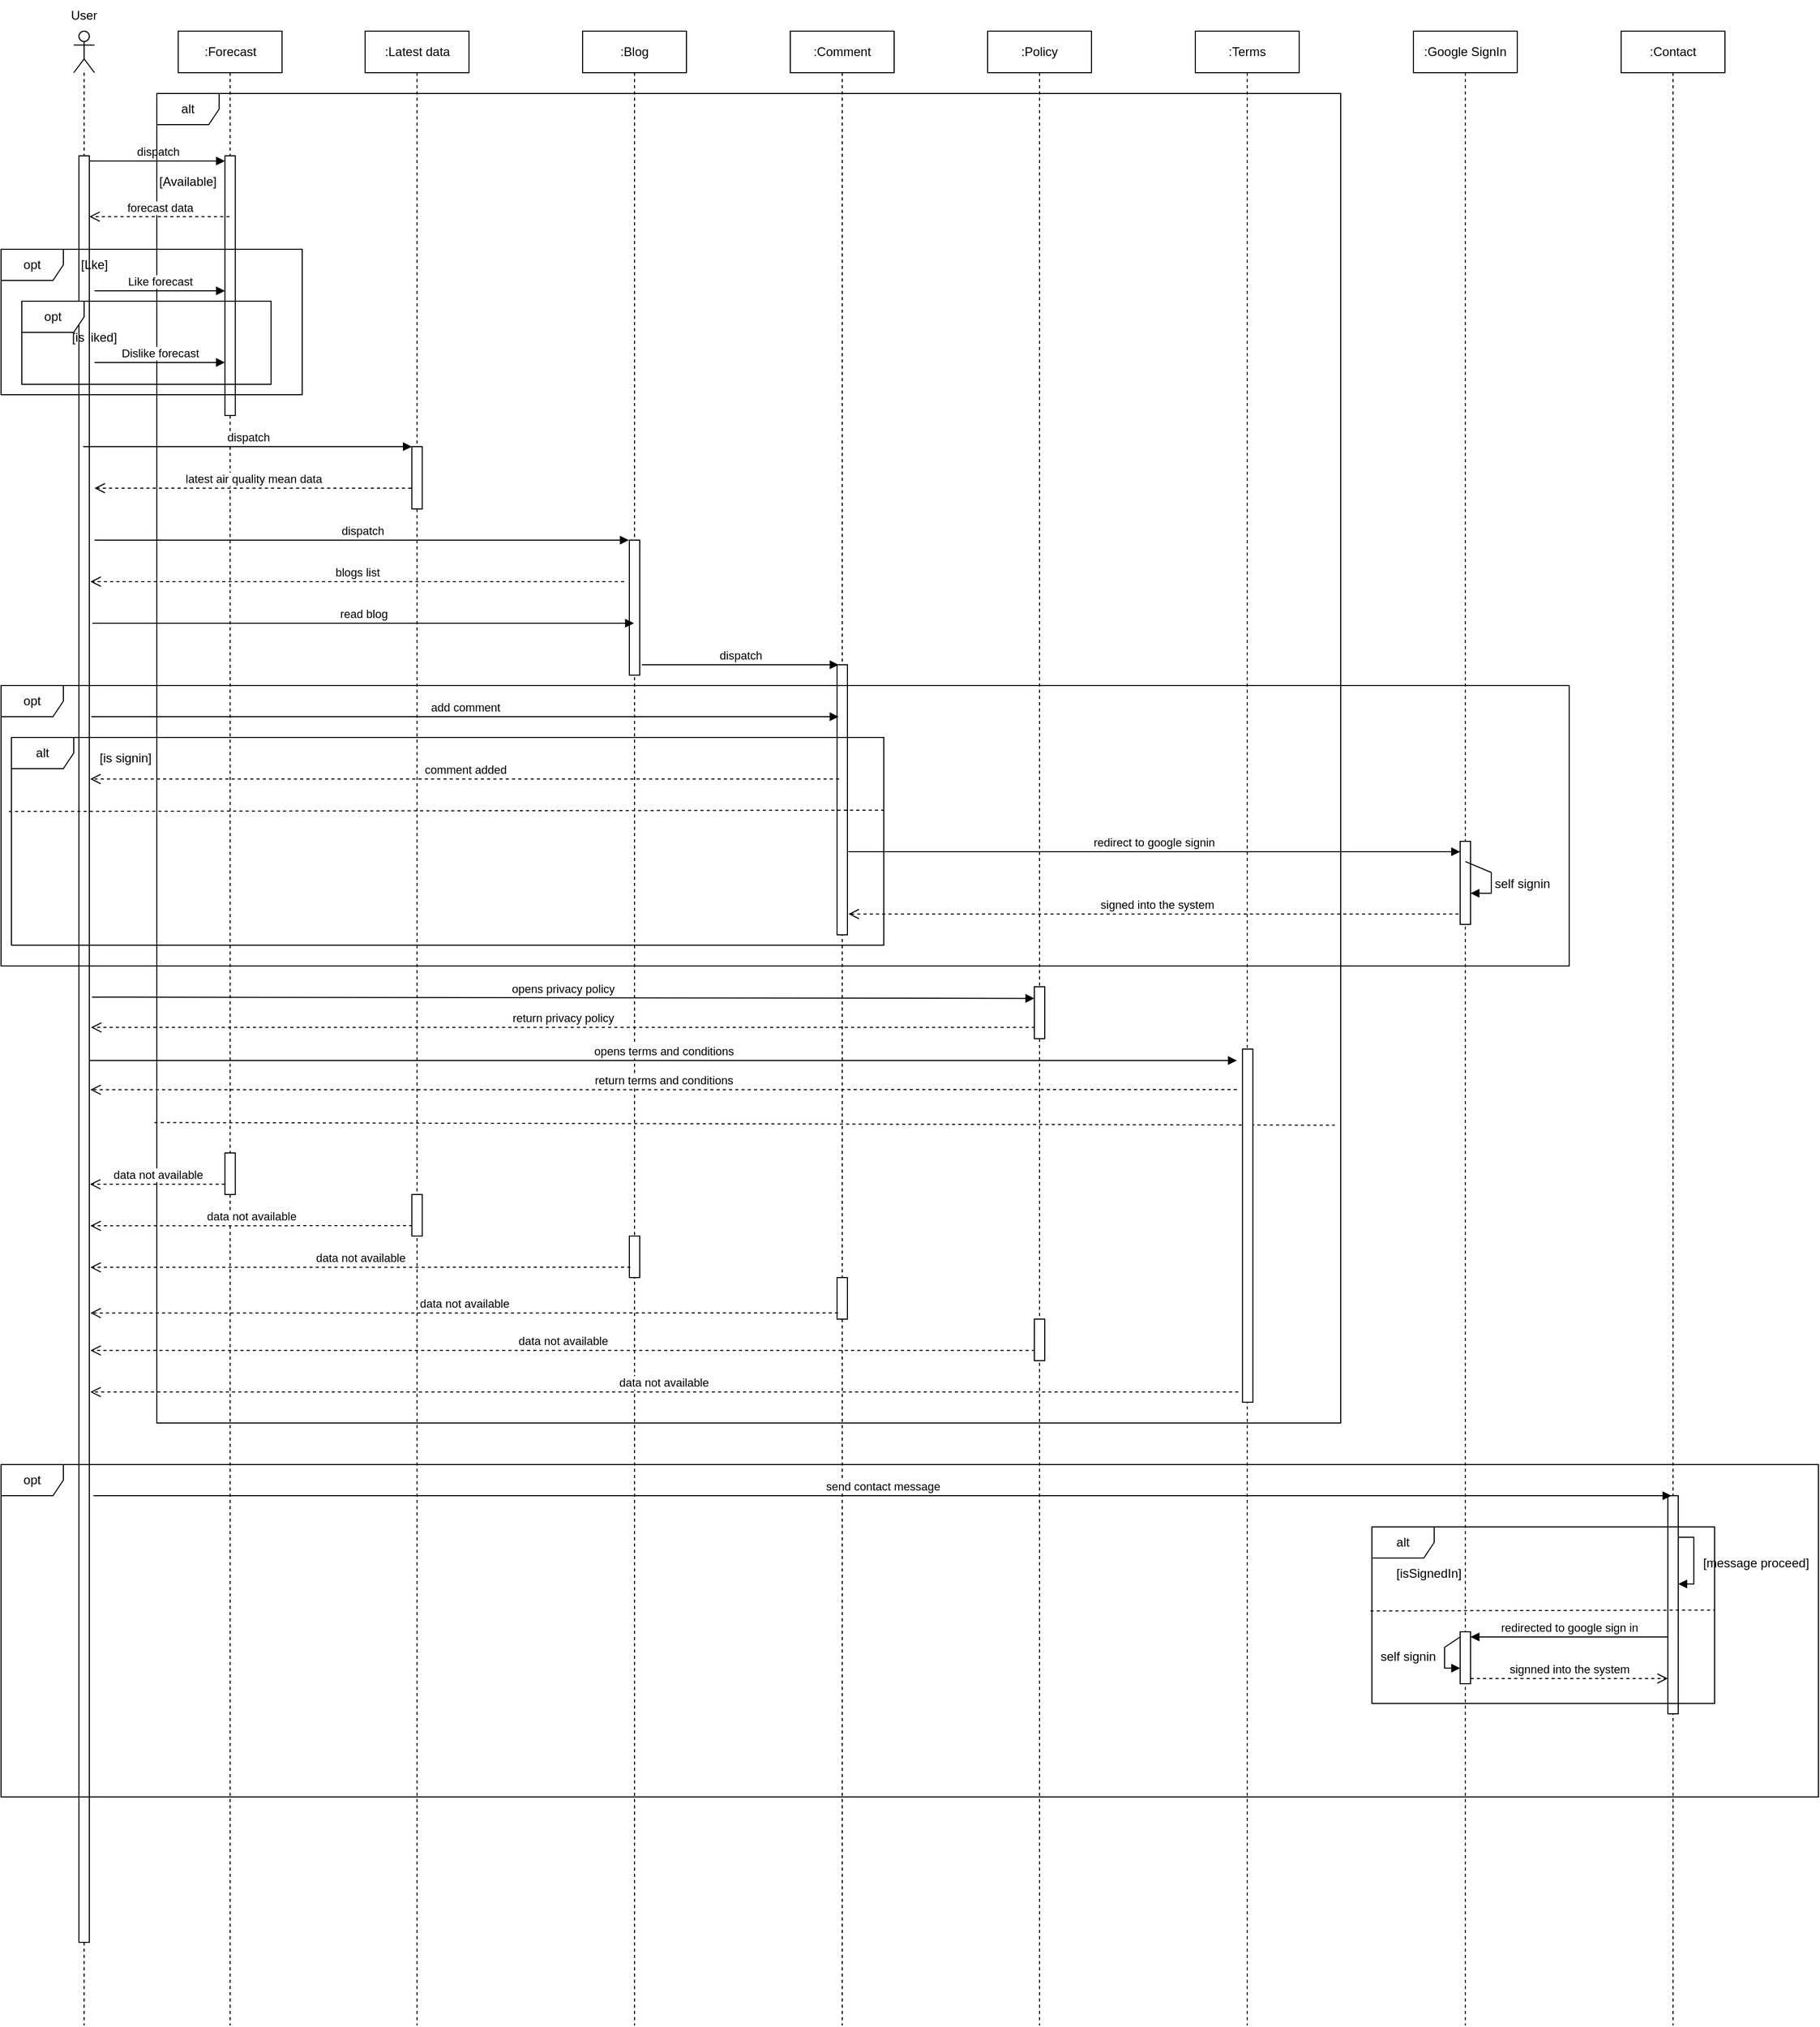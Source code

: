 <mxfile version="24.2.5" type="github">
  <diagram name="Page-1" id="2YBvvXClWsGukQMizWep">
    <mxGraphModel dx="4825" dy="2100" grid="1" gridSize="10" guides="1" tooltips="1" connect="1" arrows="1" fold="1" page="1" pageScale="1" pageWidth="850" pageHeight="1100" math="0" shadow="0">
      <root>
        <mxCell id="0" />
        <mxCell id="1" parent="0" />
        <mxCell id="aM9ryv3xv72pqoxQDRHE-1" value=":Forecast" style="shape=umlLifeline;perimeter=lifelinePerimeter;whiteSpace=wrap;html=1;container=0;dropTarget=0;collapsible=0;recursiveResize=0;outlineConnect=0;portConstraint=eastwest;newEdgeStyle={&quot;edgeStyle&quot;:&quot;elbowEdgeStyle&quot;,&quot;elbow&quot;:&quot;vertical&quot;,&quot;curved&quot;:0,&quot;rounded&quot;:0};" parent="1" vertex="1">
          <mxGeometry x="-629.4" y="80" width="100" height="1920" as="geometry" />
        </mxCell>
        <mxCell id="aM9ryv3xv72pqoxQDRHE-2" value="" style="html=1;points=[];perimeter=orthogonalPerimeter;outlineConnect=0;targetShapes=umlLifeline;portConstraint=eastwest;newEdgeStyle={&quot;edgeStyle&quot;:&quot;elbowEdgeStyle&quot;,&quot;elbow&quot;:&quot;vertical&quot;,&quot;curved&quot;:0,&quot;rounded&quot;:0};" parent="aM9ryv3xv72pqoxQDRHE-1" vertex="1">
          <mxGeometry x="45" y="120" width="10" height="250" as="geometry" />
        </mxCell>
        <mxCell id="aM9ryv3xv72pqoxQDRHE-5" value=":Latest data" style="shape=umlLifeline;perimeter=lifelinePerimeter;whiteSpace=wrap;html=1;container=0;dropTarget=0;collapsible=0;recursiveResize=0;outlineConnect=0;portConstraint=eastwest;newEdgeStyle={&quot;edgeStyle&quot;:&quot;elbowEdgeStyle&quot;,&quot;elbow&quot;:&quot;vertical&quot;,&quot;curved&quot;:0,&quot;rounded&quot;:0};" parent="1" vertex="1">
          <mxGeometry x="-449.4" y="80" width="100" height="1920" as="geometry" />
        </mxCell>
        <mxCell id="aM9ryv3xv72pqoxQDRHE-6" value="" style="html=1;points=[];perimeter=orthogonalPerimeter;outlineConnect=0;targetShapes=umlLifeline;portConstraint=eastwest;newEdgeStyle={&quot;edgeStyle&quot;:&quot;elbowEdgeStyle&quot;,&quot;elbow&quot;:&quot;vertical&quot;,&quot;curved&quot;:0,&quot;rounded&quot;:0};" parent="aM9ryv3xv72pqoxQDRHE-5" vertex="1">
          <mxGeometry x="45" y="400" width="10" height="60" as="geometry" />
        </mxCell>
        <mxCell id="NyAKEFEswRq_oMujqvDt-2" value="" style="shape=umlLifeline;perimeter=lifelinePerimeter;whiteSpace=wrap;html=1;container=1;dropTarget=0;collapsible=0;recursiveResize=0;outlineConnect=0;portConstraint=eastwest;newEdgeStyle={&quot;curved&quot;:0,&quot;rounded&quot;:0};participant=umlActor;" parent="1" vertex="1">
          <mxGeometry x="-730" y="80" width="20" height="1920" as="geometry" />
        </mxCell>
        <mxCell id="NyAKEFEswRq_oMujqvDt-3" value="" style="html=1;points=[[0,0,0,0,5],[0,1,0,0,-5],[1,0,0,0,5],[1,1,0,0,-5]];perimeter=orthogonalPerimeter;outlineConnect=0;targetShapes=umlLifeline;portConstraint=eastwest;newEdgeStyle={&quot;curved&quot;:0,&quot;rounded&quot;:0};" parent="NyAKEFEswRq_oMujqvDt-2" vertex="1">
          <mxGeometry x="5" y="120" width="10" height="1720" as="geometry" />
        </mxCell>
        <mxCell id="NyAKEFEswRq_oMujqvDt-4" value="dispatch" style="html=1;verticalAlign=bottom;endArrow=block;curved=0;rounded=0;exitX=1;exitY=0;exitDx=0;exitDy=5;exitPerimeter=0;" parent="1" source="NyAKEFEswRq_oMujqvDt-3" target="aM9ryv3xv72pqoxQDRHE-2" edge="1">
          <mxGeometry width="80" relative="1" as="geometry">
            <mxPoint x="-640" y="220" as="sourcePoint" />
            <mxPoint x="-560" y="220" as="targetPoint" />
          </mxGeometry>
        </mxCell>
        <mxCell id="NyAKEFEswRq_oMujqvDt-5" value="alt" style="shape=umlFrame;whiteSpace=wrap;html=1;pointerEvents=0;" parent="1" vertex="1">
          <mxGeometry x="-650" y="140" width="1140" height="1280" as="geometry" />
        </mxCell>
        <mxCell id="NyAKEFEswRq_oMujqvDt-6" value="" style="endArrow=none;dashed=1;html=1;rounded=0;exitX=-0.002;exitY=0.774;exitDx=0;exitDy=0;exitPerimeter=0;entryX=0.995;entryY=0.776;entryDx=0;entryDy=0;entryPerimeter=0;" parent="1" source="NyAKEFEswRq_oMujqvDt-5" target="NyAKEFEswRq_oMujqvDt-5" edge="1">
          <mxGeometry width="50" height="50" relative="1" as="geometry">
            <mxPoint x="-489.4" y="280" as="sourcePoint" />
            <mxPoint x="-329.4" y="241" as="targetPoint" />
          </mxGeometry>
        </mxCell>
        <mxCell id="NyAKEFEswRq_oMujqvDt-8" value="[Available]" style="text;html=1;align=center;verticalAlign=middle;whiteSpace=wrap;rounded=0;" parent="1" vertex="1">
          <mxGeometry x="-650" y="210" width="60" height="30" as="geometry" />
        </mxCell>
        <mxCell id="NyAKEFEswRq_oMujqvDt-9" value="forecast data" style="html=1;verticalAlign=bottom;endArrow=open;dashed=1;endSize=8;curved=0;rounded=0;exitX=0.44;exitY=0.13;exitDx=0;exitDy=0;exitPerimeter=0;" parent="1" edge="1">
          <mxGeometry relative="1" as="geometry">
            <mxPoint x="-580" y="258.6" as="sourcePoint" />
            <mxPoint x="-715" y="258.6" as="targetPoint" />
          </mxGeometry>
        </mxCell>
        <mxCell id="NyAKEFEswRq_oMujqvDt-10" value="opt" style="shape=umlFrame;whiteSpace=wrap;html=1;pointerEvents=0;" parent="1" vertex="1">
          <mxGeometry x="-800" y="290" width="290" height="140" as="geometry" />
        </mxCell>
        <mxCell id="NyAKEFEswRq_oMujqvDt-11" value="[Lke]" style="text;html=1;align=center;verticalAlign=middle;whiteSpace=wrap;rounded=0;" parent="1" vertex="1">
          <mxGeometry x="-740" y="290" width="60" height="30" as="geometry" />
        </mxCell>
        <mxCell id="NyAKEFEswRq_oMujqvDt-12" value="Like forecast" style="html=1;verticalAlign=bottom;endArrow=block;curved=0;rounded=0;" parent="1" target="aM9ryv3xv72pqoxQDRHE-2" edge="1">
          <mxGeometry width="80" relative="1" as="geometry">
            <mxPoint x="-710" y="330" as="sourcePoint" />
            <mxPoint x="-620" y="330" as="targetPoint" />
          </mxGeometry>
        </mxCell>
        <mxCell id="NyAKEFEswRq_oMujqvDt-13" value="opt" style="shape=umlFrame;whiteSpace=wrap;html=1;pointerEvents=0;" parent="1" vertex="1">
          <mxGeometry x="-780" y="340" width="240" height="80" as="geometry" />
        </mxCell>
        <mxCell id="NyAKEFEswRq_oMujqvDt-14" value="[is liked]" style="text;html=1;align=center;verticalAlign=middle;whiteSpace=wrap;rounded=0;" parent="1" vertex="1">
          <mxGeometry x="-740" y="360" width="60" height="30" as="geometry" />
        </mxCell>
        <mxCell id="NyAKEFEswRq_oMujqvDt-16" value="Dislike forecast" style="html=1;verticalAlign=bottom;endArrow=block;curved=0;rounded=0;exitX=1.5;exitY=0.263;exitDx=0;exitDy=0;exitPerimeter=0;" parent="1" edge="1">
          <mxGeometry width="80" relative="1" as="geometry">
            <mxPoint x="-710" y="398.98" as="sourcePoint" />
            <mxPoint x="-584.4" y="398.98" as="targetPoint" />
          </mxGeometry>
        </mxCell>
        <mxCell id="NyAKEFEswRq_oMujqvDt-19" value="dispatch" style="html=1;verticalAlign=bottom;endArrow=block;curved=0;rounded=0;" parent="1" target="aM9ryv3xv72pqoxQDRHE-6" edge="1">
          <mxGeometry width="80" relative="1" as="geometry">
            <mxPoint x="-720.929" y="480" as="sourcePoint" />
            <mxPoint x="-480" y="490" as="targetPoint" />
          </mxGeometry>
        </mxCell>
        <mxCell id="NyAKEFEswRq_oMujqvDt-20" value="latest air quality mean data" style="html=1;verticalAlign=bottom;endArrow=open;dashed=1;endSize=8;curved=0;rounded=0;exitX=0.44;exitY=0.13;exitDx=0;exitDy=0;exitPerimeter=0;" parent="1" edge="1">
          <mxGeometry relative="1" as="geometry">
            <mxPoint x="-405" y="520" as="sourcePoint" />
            <mxPoint x="-710" y="520" as="targetPoint" />
          </mxGeometry>
        </mxCell>
        <mxCell id="NyAKEFEswRq_oMujqvDt-23" value="User" style="text;html=1;align=center;verticalAlign=middle;whiteSpace=wrap;rounded=0;" parent="1" vertex="1">
          <mxGeometry x="-750" y="50" width="60" height="30" as="geometry" />
        </mxCell>
        <mxCell id="QKxE8motctn2GPY-MR2c-1" value=":Blog" style="shape=umlLifeline;perimeter=lifelinePerimeter;whiteSpace=wrap;html=1;container=1;dropTarget=0;collapsible=0;recursiveResize=0;outlineConnect=0;portConstraint=eastwest;newEdgeStyle={&quot;curved&quot;:0,&quot;rounded&quot;:0};" vertex="1" parent="1">
          <mxGeometry x="-240" y="80" width="100" height="1920" as="geometry" />
        </mxCell>
        <mxCell id="QKxE8motctn2GPY-MR2c-5" value="" style="html=1;points=[[0,0,0,0,5],[0,1,0,0,-5],[1,0,0,0,5],[1,1,0,0,-5]];perimeter=orthogonalPerimeter;outlineConnect=0;targetShapes=umlLifeline;portConstraint=eastwest;newEdgeStyle={&quot;curved&quot;:0,&quot;rounded&quot;:0};" vertex="1" parent="QKxE8motctn2GPY-MR2c-1">
          <mxGeometry x="45" y="490" width="10" height="130" as="geometry" />
        </mxCell>
        <mxCell id="QKxE8motctn2GPY-MR2c-34" value="" style="html=1;points=[[0,0,0,0,5],[0,1,0,0,-5],[1,0,0,0,5],[1,1,0,0,-5]];perimeter=orthogonalPerimeter;outlineConnect=0;targetShapes=umlLifeline;portConstraint=eastwest;newEdgeStyle={&quot;curved&quot;:0,&quot;rounded&quot;:0};" vertex="1" parent="QKxE8motctn2GPY-MR2c-1">
          <mxGeometry x="45" y="1160" width="10" height="40" as="geometry" />
        </mxCell>
        <mxCell id="QKxE8motctn2GPY-MR2c-2" value=":Comment" style="shape=umlLifeline;perimeter=lifelinePerimeter;whiteSpace=wrap;html=1;container=1;dropTarget=0;collapsible=0;recursiveResize=0;outlineConnect=0;portConstraint=eastwest;newEdgeStyle={&quot;curved&quot;:0,&quot;rounded&quot;:0};" vertex="1" parent="1">
          <mxGeometry x="-40" y="80" width="100" height="1920" as="geometry" />
        </mxCell>
        <mxCell id="QKxE8motctn2GPY-MR2c-11" value="" style="html=1;points=[[0,0,0,0,5],[0,1,0,0,-5],[1,0,0,0,5],[1,1,0,0,-5]];perimeter=orthogonalPerimeter;outlineConnect=0;targetShapes=umlLifeline;portConstraint=eastwest;newEdgeStyle={&quot;curved&quot;:0,&quot;rounded&quot;:0};" vertex="1" parent="QKxE8motctn2GPY-MR2c-2">
          <mxGeometry x="45" y="610" width="10" height="260" as="geometry" />
        </mxCell>
        <mxCell id="QKxE8motctn2GPY-MR2c-35" value="" style="html=1;points=[[0,0,0,0,5],[0,1,0,0,-5],[1,0,0,0,5],[1,1,0,0,-5]];perimeter=orthogonalPerimeter;outlineConnect=0;targetShapes=umlLifeline;portConstraint=eastwest;newEdgeStyle={&quot;curved&quot;:0,&quot;rounded&quot;:0};" vertex="1" parent="QKxE8motctn2GPY-MR2c-2">
          <mxGeometry x="45" y="1200" width="10" height="40" as="geometry" />
        </mxCell>
        <mxCell id="QKxE8motctn2GPY-MR2c-3" value=":Policy" style="shape=umlLifeline;perimeter=lifelinePerimeter;whiteSpace=wrap;html=1;container=1;dropTarget=0;collapsible=0;recursiveResize=0;outlineConnect=0;portConstraint=eastwest;newEdgeStyle={&quot;curved&quot;:0,&quot;rounded&quot;:0};" vertex="1" parent="1">
          <mxGeometry x="150" y="80" width="100" height="1920" as="geometry" />
        </mxCell>
        <mxCell id="QKxE8motctn2GPY-MR2c-26" value="" style="html=1;points=[[0,0,0,0,5],[0,1,0,0,-5],[1,0,0,0,5],[1,1,0,0,-5]];perimeter=orthogonalPerimeter;outlineConnect=0;targetShapes=umlLifeline;portConstraint=eastwest;newEdgeStyle={&quot;curved&quot;:0,&quot;rounded&quot;:0};" vertex="1" parent="QKxE8motctn2GPY-MR2c-3">
          <mxGeometry x="45" y="920" width="10" height="50" as="geometry" />
        </mxCell>
        <mxCell id="QKxE8motctn2GPY-MR2c-36" value="" style="html=1;points=[[0,0,0,0,5],[0,1,0,0,-5],[1,0,0,0,5],[1,1,0,0,-5]];perimeter=orthogonalPerimeter;outlineConnect=0;targetShapes=umlLifeline;portConstraint=eastwest;newEdgeStyle={&quot;curved&quot;:0,&quot;rounded&quot;:0};" vertex="1" parent="QKxE8motctn2GPY-MR2c-3">
          <mxGeometry x="45" y="1240" width="10" height="40" as="geometry" />
        </mxCell>
        <mxCell id="QKxE8motctn2GPY-MR2c-4" value="dispatch" style="html=1;verticalAlign=bottom;endArrow=block;curved=0;rounded=0;" edge="1" parent="1">
          <mxGeometry width="80" relative="1" as="geometry">
            <mxPoint x="-710" y="570" as="sourcePoint" />
            <mxPoint x="-195.5" y="570" as="targetPoint" />
          </mxGeometry>
        </mxCell>
        <mxCell id="QKxE8motctn2GPY-MR2c-6" value="blogs list" style="html=1;verticalAlign=bottom;endArrow=open;dashed=1;endSize=8;curved=0;rounded=0;" edge="1" parent="1">
          <mxGeometry relative="1" as="geometry">
            <mxPoint x="-200" y="610" as="sourcePoint" />
            <mxPoint x="-714" y="610" as="targetPoint" />
          </mxGeometry>
        </mxCell>
        <mxCell id="QKxE8motctn2GPY-MR2c-7" value="read blog" style="html=1;verticalAlign=bottom;endArrow=block;curved=0;rounded=0;" edge="1" parent="1" target="QKxE8motctn2GPY-MR2c-1">
          <mxGeometry width="80" relative="1" as="geometry">
            <mxPoint x="-712" y="650" as="sourcePoint" />
            <mxPoint x="-452" y="650" as="targetPoint" />
          </mxGeometry>
        </mxCell>
        <mxCell id="QKxE8motctn2GPY-MR2c-8" value=":Terms" style="shape=umlLifeline;perimeter=lifelinePerimeter;whiteSpace=wrap;html=1;container=1;dropTarget=0;collapsible=0;recursiveResize=0;outlineConnect=0;portConstraint=eastwest;newEdgeStyle={&quot;curved&quot;:0,&quot;rounded&quot;:0};" vertex="1" parent="1">
          <mxGeometry x="350" y="80" width="100" height="1920" as="geometry" />
        </mxCell>
        <mxCell id="QKxE8motctn2GPY-MR2c-29" value="" style="html=1;points=[[0,0,0,0,5],[0,1,0,0,-5],[1,0,0,0,5],[1,1,0,0,-5]];perimeter=orthogonalPerimeter;outlineConnect=0;targetShapes=umlLifeline;portConstraint=eastwest;newEdgeStyle={&quot;curved&quot;:0,&quot;rounded&quot;:0};" vertex="1" parent="QKxE8motctn2GPY-MR2c-8">
          <mxGeometry x="45.4" y="980" width="10" height="340" as="geometry" />
        </mxCell>
        <mxCell id="QKxE8motctn2GPY-MR2c-30" value="opens terms and conditions" style="html=1;verticalAlign=bottom;endArrow=block;curved=0;rounded=0;" edge="1" parent="QKxE8motctn2GPY-MR2c-8">
          <mxGeometry width="80" relative="1" as="geometry">
            <mxPoint x="-1064.452" y="991" as="sourcePoint" />
            <mxPoint x="40" y="991" as="targetPoint" />
          </mxGeometry>
        </mxCell>
        <mxCell id="QKxE8motctn2GPY-MR2c-31" value="return terms and conditions" style="html=1;verticalAlign=bottom;endArrow=open;dashed=1;endSize=8;curved=0;rounded=0;" edge="1" parent="QKxE8motctn2GPY-MR2c-8">
          <mxGeometry x="0.001" relative="1" as="geometry">
            <mxPoint x="40" y="1019" as="sourcePoint" />
            <mxPoint x="-1064" y="1019.17" as="targetPoint" />
            <mxPoint as="offset" />
          </mxGeometry>
        </mxCell>
        <mxCell id="QKxE8motctn2GPY-MR2c-9" value="opt" style="shape=umlFrame;whiteSpace=wrap;html=1;pointerEvents=0;" vertex="1" parent="1">
          <mxGeometry x="-800" y="710" width="1510" height="270" as="geometry" />
        </mxCell>
        <mxCell id="QKxE8motctn2GPY-MR2c-10" value="dispatch" style="html=1;verticalAlign=bottom;endArrow=block;curved=0;rounded=0;" edge="1" parent="1">
          <mxGeometry width="80" relative="1" as="geometry">
            <mxPoint x="-183" y="690" as="sourcePoint" />
            <mxPoint x="6.5" y="690" as="targetPoint" />
          </mxGeometry>
        </mxCell>
        <mxCell id="QKxE8motctn2GPY-MR2c-12" value="add comment" style="html=1;verticalAlign=bottom;endArrow=block;curved=0;rounded=0;" edge="1" parent="1">
          <mxGeometry width="80" relative="1" as="geometry">
            <mxPoint x="-713" y="740" as="sourcePoint" />
            <mxPoint x="6.5" y="740" as="targetPoint" />
          </mxGeometry>
        </mxCell>
        <mxCell id="QKxE8motctn2GPY-MR2c-13" value="alt" style="shape=umlFrame;whiteSpace=wrap;html=1;pointerEvents=0;" vertex="1" parent="1">
          <mxGeometry x="-790" y="760" width="840" height="200" as="geometry" />
        </mxCell>
        <mxCell id="QKxE8motctn2GPY-MR2c-14" value="[is signin]" style="text;html=1;align=center;verticalAlign=middle;whiteSpace=wrap;rounded=0;" vertex="1" parent="1">
          <mxGeometry x="-710" y="770" width="60" height="20" as="geometry" />
        </mxCell>
        <mxCell id="QKxE8motctn2GPY-MR2c-15" value="comment added" style="html=1;verticalAlign=bottom;endArrow=open;dashed=1;endSize=8;curved=0;rounded=0;" edge="1" parent="1">
          <mxGeometry relative="1" as="geometry">
            <mxPoint x="7" y="800" as="sourcePoint" />
            <mxPoint x="-714.167" y="800" as="targetPoint" />
          </mxGeometry>
        </mxCell>
        <mxCell id="QKxE8motctn2GPY-MR2c-16" value="" style="endArrow=none;dashed=1;html=1;rounded=0;entryX=1;entryY=0.35;entryDx=0;entryDy=0;entryPerimeter=0;exitX=-0.003;exitY=0.356;exitDx=0;exitDy=0;exitPerimeter=0;" edge="1" parent="1" source="QKxE8motctn2GPY-MR2c-13" target="QKxE8motctn2GPY-MR2c-13">
          <mxGeometry width="50" height="50" relative="1" as="geometry">
            <mxPoint x="-140" y="750" as="sourcePoint" />
            <mxPoint x="-90" y="700" as="targetPoint" />
          </mxGeometry>
        </mxCell>
        <mxCell id="QKxE8motctn2GPY-MR2c-18" value="redirect to google signin" style="html=1;verticalAlign=bottom;endArrow=block;curved=0;rounded=0;" edge="1" parent="1" target="QKxE8motctn2GPY-MR2c-23">
          <mxGeometry width="80" relative="1" as="geometry">
            <mxPoint x="15.833" y="870" as="sourcePoint" />
            <mxPoint x="157" y="870" as="targetPoint" />
          </mxGeometry>
        </mxCell>
        <mxCell id="QKxE8motctn2GPY-MR2c-20" value="self signin" style="text;html=1;align=center;verticalAlign=middle;whiteSpace=wrap;rounded=0;" vertex="1" parent="1">
          <mxGeometry x="620" y="886" width="90" height="30" as="geometry" />
        </mxCell>
        <mxCell id="QKxE8motctn2GPY-MR2c-21" value="signed into the system" style="html=1;verticalAlign=bottom;endArrow=open;dashed=1;endSize=8;curved=0;rounded=0;" edge="1" parent="1" source="QKxE8motctn2GPY-MR2c-22">
          <mxGeometry relative="1" as="geometry">
            <mxPoint x="191" y="930" as="sourcePoint" />
            <mxPoint x="16" y="930.0" as="targetPoint" />
          </mxGeometry>
        </mxCell>
        <mxCell id="QKxE8motctn2GPY-MR2c-22" value=":Google SignIn" style="shape=umlLifeline;perimeter=lifelinePerimeter;whiteSpace=wrap;html=1;container=1;dropTarget=0;collapsible=0;recursiveResize=0;outlineConnect=0;portConstraint=eastwest;newEdgeStyle={&quot;curved&quot;:0,&quot;rounded&quot;:0};" vertex="1" parent="1">
          <mxGeometry x="560" y="80" width="100" height="1920" as="geometry" />
        </mxCell>
        <mxCell id="QKxE8motctn2GPY-MR2c-23" value="" style="html=1;points=[[0,0,0,0,5],[0,1,0,0,-5],[1,0,0,0,5],[1,1,0,0,-5]];perimeter=orthogonalPerimeter;outlineConnect=0;targetShapes=umlLifeline;portConstraint=eastwest;newEdgeStyle={&quot;curved&quot;:0,&quot;rounded&quot;:0};" vertex="1" parent="QKxE8motctn2GPY-MR2c-22">
          <mxGeometry x="45" y="780" width="10" height="80" as="geometry" />
        </mxCell>
        <mxCell id="QKxE8motctn2GPY-MR2c-24" value="" style="html=1;verticalAlign=bottom;endArrow=block;curved=0;rounded=0;exitX=0.5;exitY=0.243;exitDx=0;exitDy=0;exitPerimeter=0;" edge="1" parent="QKxE8motctn2GPY-MR2c-22" source="QKxE8motctn2GPY-MR2c-23" target="QKxE8motctn2GPY-MR2c-23">
          <mxGeometry width="80" relative="1" as="geometry">
            <mxPoint x="60" y="799.41" as="sourcePoint" />
            <mxPoint x="140" y="799.41" as="targetPoint" />
          </mxGeometry>
        </mxCell>
        <mxCell id="QKxE8motctn2GPY-MR2c-54" value="" style="html=1;points=[[0,0,0,0,5],[0,1,0,0,-5],[1,0,0,0,5],[1,1,0,0,-5]];perimeter=orthogonalPerimeter;outlineConnect=0;targetShapes=umlLifeline;portConstraint=eastwest;newEdgeStyle={&quot;curved&quot;:0,&quot;rounded&quot;:0};" vertex="1" parent="QKxE8motctn2GPY-MR2c-22">
          <mxGeometry x="45" y="1541" width="10" height="50" as="geometry" />
        </mxCell>
        <mxCell id="QKxE8motctn2GPY-MR2c-56" value="" style="html=1;verticalAlign=bottom;endArrow=block;curved=0;rounded=0;exitX=0;exitY=0;exitDx=0;exitDy=5;exitPerimeter=0;" edge="1" parent="QKxE8motctn2GPY-MR2c-22" source="QKxE8motctn2GPY-MR2c-54" target="QKxE8motctn2GPY-MR2c-54">
          <mxGeometry width="80" relative="1" as="geometry">
            <mxPoint x="-30" y="1590" as="sourcePoint" />
            <mxPoint x="50" y="1590" as="targetPoint" />
            <Array as="points">
              <mxPoint x="30" y="1576" />
            </Array>
          </mxGeometry>
        </mxCell>
        <mxCell id="QKxE8motctn2GPY-MR2c-25" value=":Contact" style="shape=umlLifeline;perimeter=lifelinePerimeter;whiteSpace=wrap;html=1;container=1;dropTarget=0;collapsible=0;recursiveResize=0;outlineConnect=0;portConstraint=eastwest;newEdgeStyle={&quot;curved&quot;:0,&quot;rounded&quot;:0};" vertex="1" parent="1">
          <mxGeometry x="760" y="80" width="100" height="1920" as="geometry" />
        </mxCell>
        <mxCell id="QKxE8motctn2GPY-MR2c-44" value="" style="html=1;points=[[0,0,0,0,5],[0,1,0,0,-5],[1,0,0,0,5],[1,1,0,0,-5]];perimeter=orthogonalPerimeter;outlineConnect=0;targetShapes=umlLifeline;portConstraint=eastwest;newEdgeStyle={&quot;curved&quot;:0,&quot;rounded&quot;:0};" vertex="1" parent="QKxE8motctn2GPY-MR2c-25">
          <mxGeometry x="45" y="1410" width="10" height="210" as="geometry" />
        </mxCell>
        <mxCell id="QKxE8motctn2GPY-MR2c-27" value="opens privacy policy" style="html=1;verticalAlign=bottom;endArrow=block;curved=0;rounded=0;entryX=0.45;entryY=0.485;entryDx=0;entryDy=0;entryPerimeter=0;" edge="1" parent="1" target="QKxE8motctn2GPY-MR2c-3">
          <mxGeometry width="80" relative="1" as="geometry">
            <mxPoint x="-712.444" y="1010" as="sourcePoint" />
            <mxPoint x="181.5" y="1010" as="targetPoint" />
          </mxGeometry>
        </mxCell>
        <mxCell id="QKxE8motctn2GPY-MR2c-28" value="return privacy policy" style="html=1;verticalAlign=bottom;endArrow=open;dashed=1;endSize=8;curved=0;rounded=0;" edge="1" parent="1">
          <mxGeometry relative="1" as="geometry">
            <mxPoint x="195.5" y="1039.17" as="sourcePoint" />
            <mxPoint x="-713.4" y="1039.17" as="targetPoint" />
          </mxGeometry>
        </mxCell>
        <mxCell id="QKxE8motctn2GPY-MR2c-32" value="" style="html=1;points=[[0,0,0,0,5],[0,1,0,0,-5],[1,0,0,0,5],[1,1,0,0,-5]];perimeter=orthogonalPerimeter;outlineConnect=0;targetShapes=umlLifeline;portConstraint=eastwest;newEdgeStyle={&quot;curved&quot;:0,&quot;rounded&quot;:0};" vertex="1" parent="1">
          <mxGeometry x="-584.4" y="1160" width="10" height="40" as="geometry" />
        </mxCell>
        <mxCell id="QKxE8motctn2GPY-MR2c-33" value="" style="html=1;points=[[0,0,0,0,5],[0,1,0,0,-5],[1,0,0,0,5],[1,1,0,0,-5]];perimeter=orthogonalPerimeter;outlineConnect=0;targetShapes=umlLifeline;portConstraint=eastwest;newEdgeStyle={&quot;curved&quot;:0,&quot;rounded&quot;:0};" vertex="1" parent="1">
          <mxGeometry x="-404.4" y="1200" width="10" height="40" as="geometry" />
        </mxCell>
        <mxCell id="QKxE8motctn2GPY-MR2c-37" value="data not available" style="html=1;verticalAlign=bottom;endArrow=open;dashed=1;endSize=8;curved=0;rounded=0;" edge="1" parent="1">
          <mxGeometry x="0.001" relative="1" as="geometry">
            <mxPoint x="391.4" y="1390.17" as="sourcePoint" />
            <mxPoint x="-714" y="1390.17" as="targetPoint" />
            <mxPoint as="offset" />
          </mxGeometry>
        </mxCell>
        <mxCell id="QKxE8motctn2GPY-MR2c-38" value="data not available" style="html=1;verticalAlign=bottom;endArrow=open;dashed=1;endSize=8;curved=0;rounded=0;" edge="1" parent="1">
          <mxGeometry x="0.001" relative="1" as="geometry">
            <mxPoint x="195.5" y="1350.17" as="sourcePoint" />
            <mxPoint x="-714" y="1350.17" as="targetPoint" />
            <mxPoint as="offset" />
          </mxGeometry>
        </mxCell>
        <mxCell id="QKxE8motctn2GPY-MR2c-39" value="data not available" style="html=1;verticalAlign=bottom;endArrow=open;dashed=1;endSize=8;curved=0;rounded=0;" edge="1" parent="1">
          <mxGeometry x="0.001" relative="1" as="geometry">
            <mxPoint x="6" y="1314" as="sourcePoint" />
            <mxPoint x="-714" y="1314.17" as="targetPoint" />
            <mxPoint as="offset" />
          </mxGeometry>
        </mxCell>
        <mxCell id="QKxE8motctn2GPY-MR2c-40" value="data not available" style="html=1;verticalAlign=bottom;endArrow=open;dashed=1;endSize=8;curved=0;rounded=0;" edge="1" parent="1">
          <mxGeometry x="0.001" relative="1" as="geometry">
            <mxPoint x="-194" y="1270" as="sourcePoint" />
            <mxPoint x="-714" y="1270.17" as="targetPoint" />
            <mxPoint as="offset" />
          </mxGeometry>
        </mxCell>
        <mxCell id="QKxE8motctn2GPY-MR2c-41" value="data not available" style="html=1;verticalAlign=bottom;endArrow=open;dashed=1;endSize=8;curved=0;rounded=0;" edge="1" parent="1">
          <mxGeometry x="0.001" relative="1" as="geometry">
            <mxPoint x="-404" y="1230" as="sourcePoint" />
            <mxPoint x="-714" y="1230.17" as="targetPoint" />
            <mxPoint as="offset" />
          </mxGeometry>
        </mxCell>
        <mxCell id="QKxE8motctn2GPY-MR2c-42" value="data not available" style="html=1;verticalAlign=bottom;endArrow=open;dashed=1;endSize=8;curved=0;rounded=0;" edge="1" parent="1" source="QKxE8motctn2GPY-MR2c-32">
          <mxGeometry x="0.001" relative="1" as="geometry">
            <mxPoint x="-590" y="1190" as="sourcePoint" />
            <mxPoint x="-714.4" y="1190.17" as="targetPoint" />
            <mxPoint as="offset" />
          </mxGeometry>
        </mxCell>
        <mxCell id="QKxE8motctn2GPY-MR2c-43" value="opt" style="shape=umlFrame;whiteSpace=wrap;html=1;pointerEvents=0;" vertex="1" parent="1">
          <mxGeometry x="-800" y="1460" width="1750" height="320" as="geometry" />
        </mxCell>
        <mxCell id="QKxE8motctn2GPY-MR2c-45" value="send contact message" style="html=1;verticalAlign=bottom;endArrow=block;curved=0;rounded=0;" edge="1" parent="1">
          <mxGeometry width="80" relative="1" as="geometry">
            <mxPoint x="-711" y="1490" as="sourcePoint" />
            <mxPoint x="808.5" y="1490" as="targetPoint" />
          </mxGeometry>
        </mxCell>
        <mxCell id="QKxE8motctn2GPY-MR2c-46" value="alt" style="shape=umlFrame;whiteSpace=wrap;html=1;pointerEvents=0;" vertex="1" parent="1">
          <mxGeometry x="520" y="1520" width="330" height="170" as="geometry" />
        </mxCell>
        <mxCell id="QKxE8motctn2GPY-MR2c-47" value="[isSignedIn]" style="text;html=1;align=center;verticalAlign=middle;whiteSpace=wrap;rounded=0;" vertex="1" parent="1">
          <mxGeometry x="540" y="1550" width="70" height="30" as="geometry" />
        </mxCell>
        <mxCell id="QKxE8motctn2GPY-MR2c-48" value="" style="endArrow=none;dashed=1;html=1;rounded=0;entryX=1.002;entryY=0.471;entryDx=0;entryDy=0;entryPerimeter=0;exitX=-0.004;exitY=0.476;exitDx=0;exitDy=0;exitPerimeter=0;" edge="1" parent="1" source="QKxE8motctn2GPY-MR2c-46" target="QKxE8motctn2GPY-MR2c-46">
          <mxGeometry width="50" height="50" relative="1" as="geometry">
            <mxPoint x="450" y="1580" as="sourcePoint" />
            <mxPoint x="500" y="1530" as="targetPoint" />
          </mxGeometry>
        </mxCell>
        <mxCell id="QKxE8motctn2GPY-MR2c-51" value="" style="html=1;verticalAlign=bottom;endArrow=block;curved=0;rounded=0;" edge="1" parent="1" target="QKxE8motctn2GPY-MR2c-44">
          <mxGeometry width="80" relative="1" as="geometry">
            <mxPoint x="815" y="1530" as="sourcePoint" />
            <mxPoint x="890" y="1530" as="targetPoint" />
            <Array as="points">
              <mxPoint x="830" y="1530" />
              <mxPoint x="830" y="1575" />
            </Array>
          </mxGeometry>
        </mxCell>
        <mxCell id="QKxE8motctn2GPY-MR2c-52" value="[message proceed]" style="text;html=1;align=center;verticalAlign=middle;whiteSpace=wrap;rounded=0;" vertex="1" parent="1">
          <mxGeometry x="830" y="1540" width="120" height="30" as="geometry" />
        </mxCell>
        <mxCell id="QKxE8motctn2GPY-MR2c-53" value="redirected to google sign in" style="html=1;verticalAlign=bottom;endArrow=block;curved=0;rounded=0;" edge="1" parent="1" target="QKxE8motctn2GPY-MR2c-54">
          <mxGeometry width="80" relative="1" as="geometry">
            <mxPoint x="805" y="1626" as="sourcePoint" />
            <mxPoint x="670" y="1621" as="targetPoint" />
          </mxGeometry>
        </mxCell>
        <mxCell id="QKxE8motctn2GPY-MR2c-55" value="signned into the system" style="html=1;verticalAlign=bottom;endArrow=open;dashed=1;endSize=8;curved=0;rounded=0;exitX=1;exitY=1;exitDx=0;exitDy=-5;exitPerimeter=0;" edge="1" parent="1" source="QKxE8motctn2GPY-MR2c-54">
          <mxGeometry relative="1" as="geometry">
            <mxPoint x="720" y="1661" as="sourcePoint" />
            <mxPoint x="805" y="1666" as="targetPoint" />
          </mxGeometry>
        </mxCell>
        <mxCell id="QKxE8motctn2GPY-MR2c-57" value="self signin" style="text;html=1;align=center;verticalAlign=middle;whiteSpace=wrap;rounded=0;" vertex="1" parent="1">
          <mxGeometry x="510" y="1630" width="90" height="30" as="geometry" />
        </mxCell>
      </root>
    </mxGraphModel>
  </diagram>
</mxfile>
